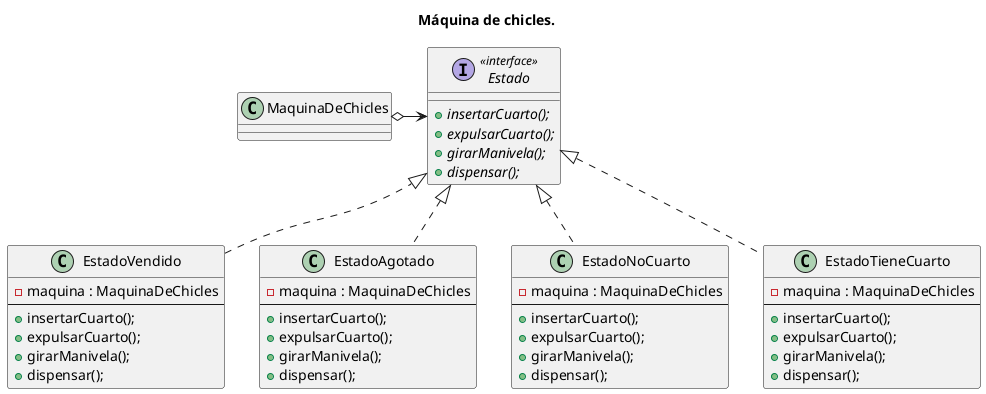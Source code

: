 @startuml
title: Máquina de chicles.

interface Estado <<interface>>{
    + {abstract} insertarCuarto();
    + {abstract} expulsarCuarto();
    + {abstract} girarManivela();
    + {abstract} dispensar();
}

class MaquinaDeChicles{
}


class EstadoVendido{
    - maquina : MaquinaDeChicles
    --
     + insertarCuarto();
     + expulsarCuarto();
     + girarManivela();
     + dispensar();
}
class EstadoAgotado{
    - maquina : MaquinaDeChicles
    --
     + insertarCuarto();
     + expulsarCuarto();
     + girarManivela();
     + dispensar();
}
class EstadoNoCuarto{
    - maquina : MaquinaDeChicles
    --
     + insertarCuarto();
     + expulsarCuarto();
     + girarManivela();
     + dispensar();
}
class EstadoTieneCuarto{
    - maquina : MaquinaDeChicles
    --
     + insertarCuarto();
     + expulsarCuarto();
     + girarManivela();
     + dispensar();
}



MaquinaDeChicles o--R> Estado
EstadoAgotado ..U|> Estado
EstadoVendido ..U|> Estado
EstadoNoCuarto ..U|> Estado
EstadoTieneCuarto ..U|> Estado

@enduml